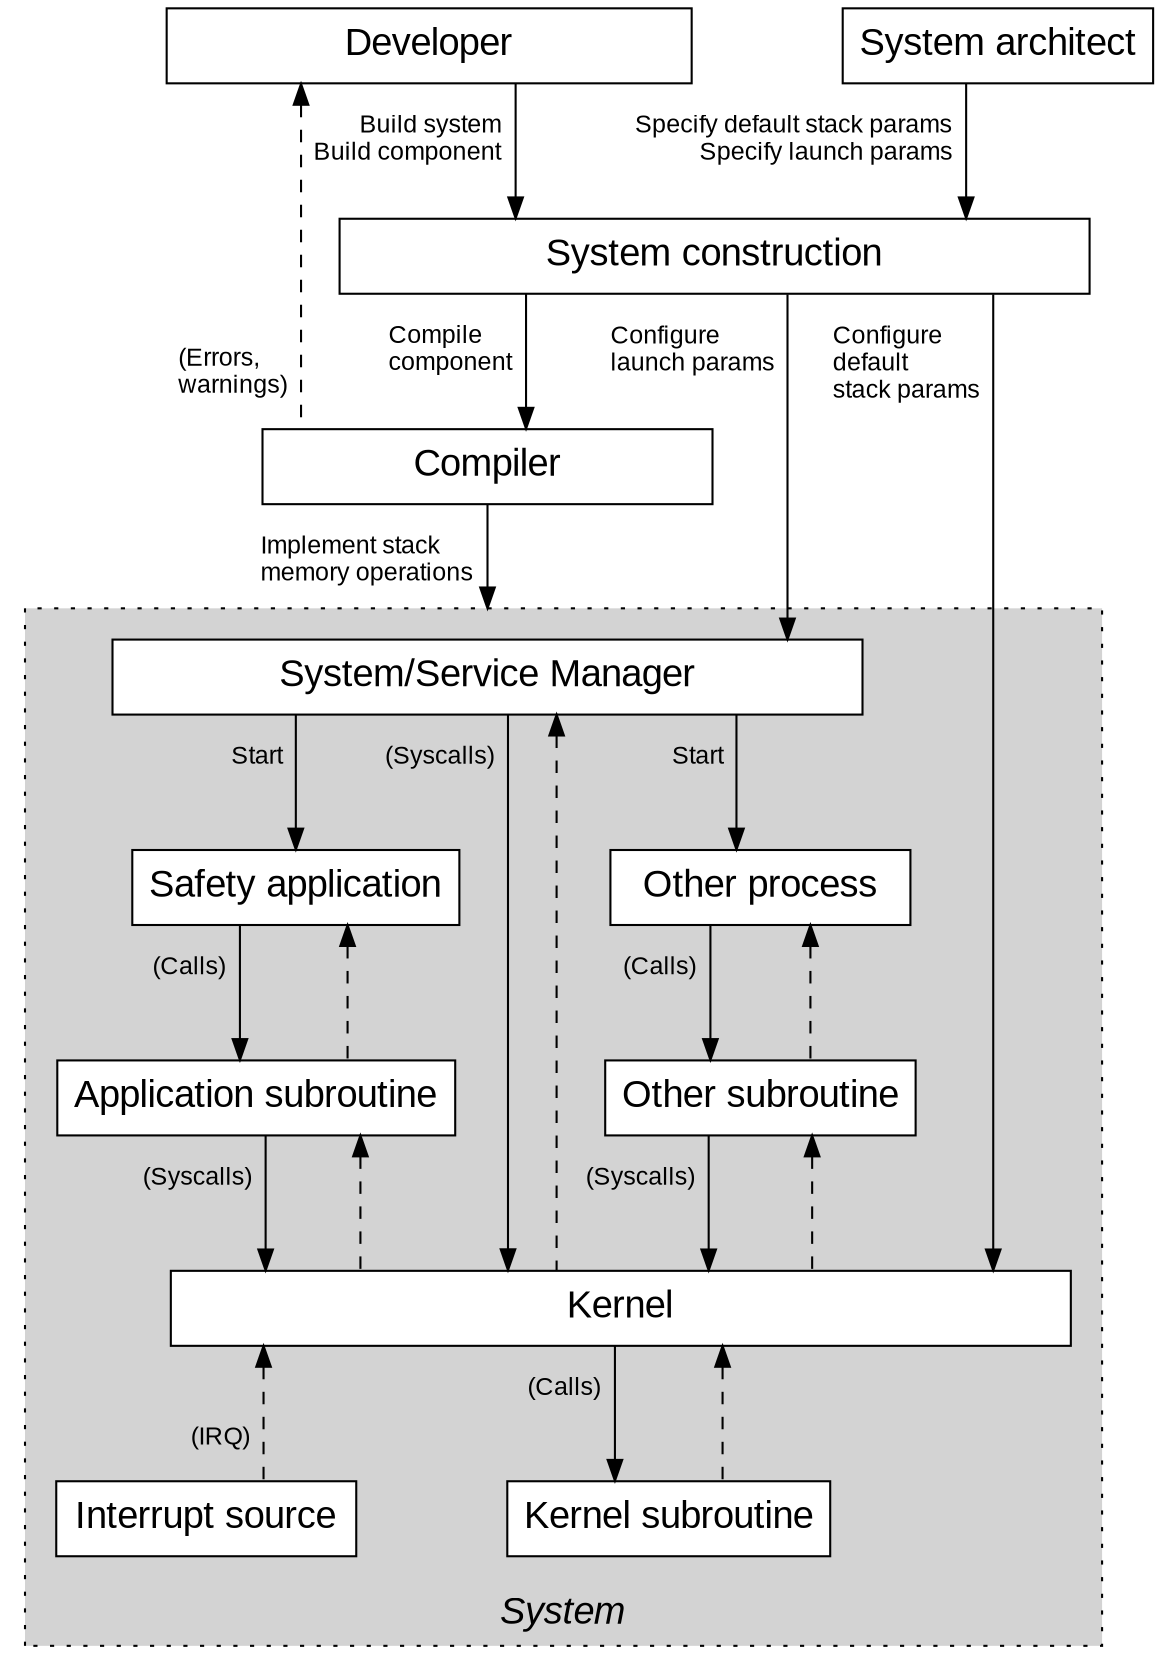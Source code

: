 digraph G {
node [shape=box width=2 height=0.5 fontname=arial fontsize=18
      style=filled fillcolor=white]
graph [splines=ortho ranksep=0.9 nodesep=1]
edge [fontname=arial fontsize=12]
layout=dot; overlap=false; compound=true;

{rank=same
    Developer [width=3.5]
    Architect [label="System architect"] }

Compiler [width=3]
Build [label="System construction" width=5]

subgraph cluster_0 { style=dotted margin=15 bgcolor=lightgrey
                     label=<<i>System</i>> labelloc=b
                     fontname="arial" fontsize=18
    Manager [label="System/Service Manager" width=5]
    { rank=same
        Application [label="Safety application"]
        Other [label="Other process"] }
    ASub [label="Application subroutine"]
    TSub [label="Other subroutine"]
    Interrupt [label="Interrupt source"]
    Kernel [width=6]
    KSub [label="Kernel subroutine"]
    }

Developer -> Build [taillabel="\rBuild system  \rBuild component  \r" weight=2]
Developer -> Compiler [dir=back style=dashed headlabel="\r(Errors,  \lwarnings)  \r\r"]
Architect -> Build [taillabel="\rSpecify default stack params  \rSpecify launch params  \r"]

Build -> Manager [taillabel="\rConfigure  \llaunch params  \r"]
Build-> Kernel [taillabel="\rConfigure  \ldefault  \lstack params  \l"]
Build -> Compiler [taillabel="\rCompile  \lcomponent  \r" weight=3]

Compiler -> Manager [lhead=cluster_0 taillabel="\rImplement stack  \lmemory operations  \r"]

Manager -> Application [taillabel="\rStart  \r" weight=4]
Manager -> Other [taillabel="\rStart  \r"]
Manager -> Kernel [taillabel="\r(Syscalls)  \r"]
Manager -> Kernel [dir=back style=dashed]

Application -> ASub [taillabel="\r(Calls)  \r"]
Application -> ASub [dir=back style=dashed]

ASub -> Kernel [taillabel="\r(Syscalls)  \r"]
ASub -> Kernel [dir=back style=dashed]

Other -> TSub [taillabel="\r(Calls)  \r"]
Other -> TSub [dir=back style=dashed]

TSub -> Kernel [taillabel="\r(Syscalls)  \r"]
TSub -> Kernel [dir=back style=dashed]

Kernel -> KSub [taillabel="\r(Calls)  \r"]
Kernel -> KSub [dir=back style=dashed]
Kernel-> Interrupt[dir=back style=dashed headlabel="\r(IRQ)  \r\r" ]
}
